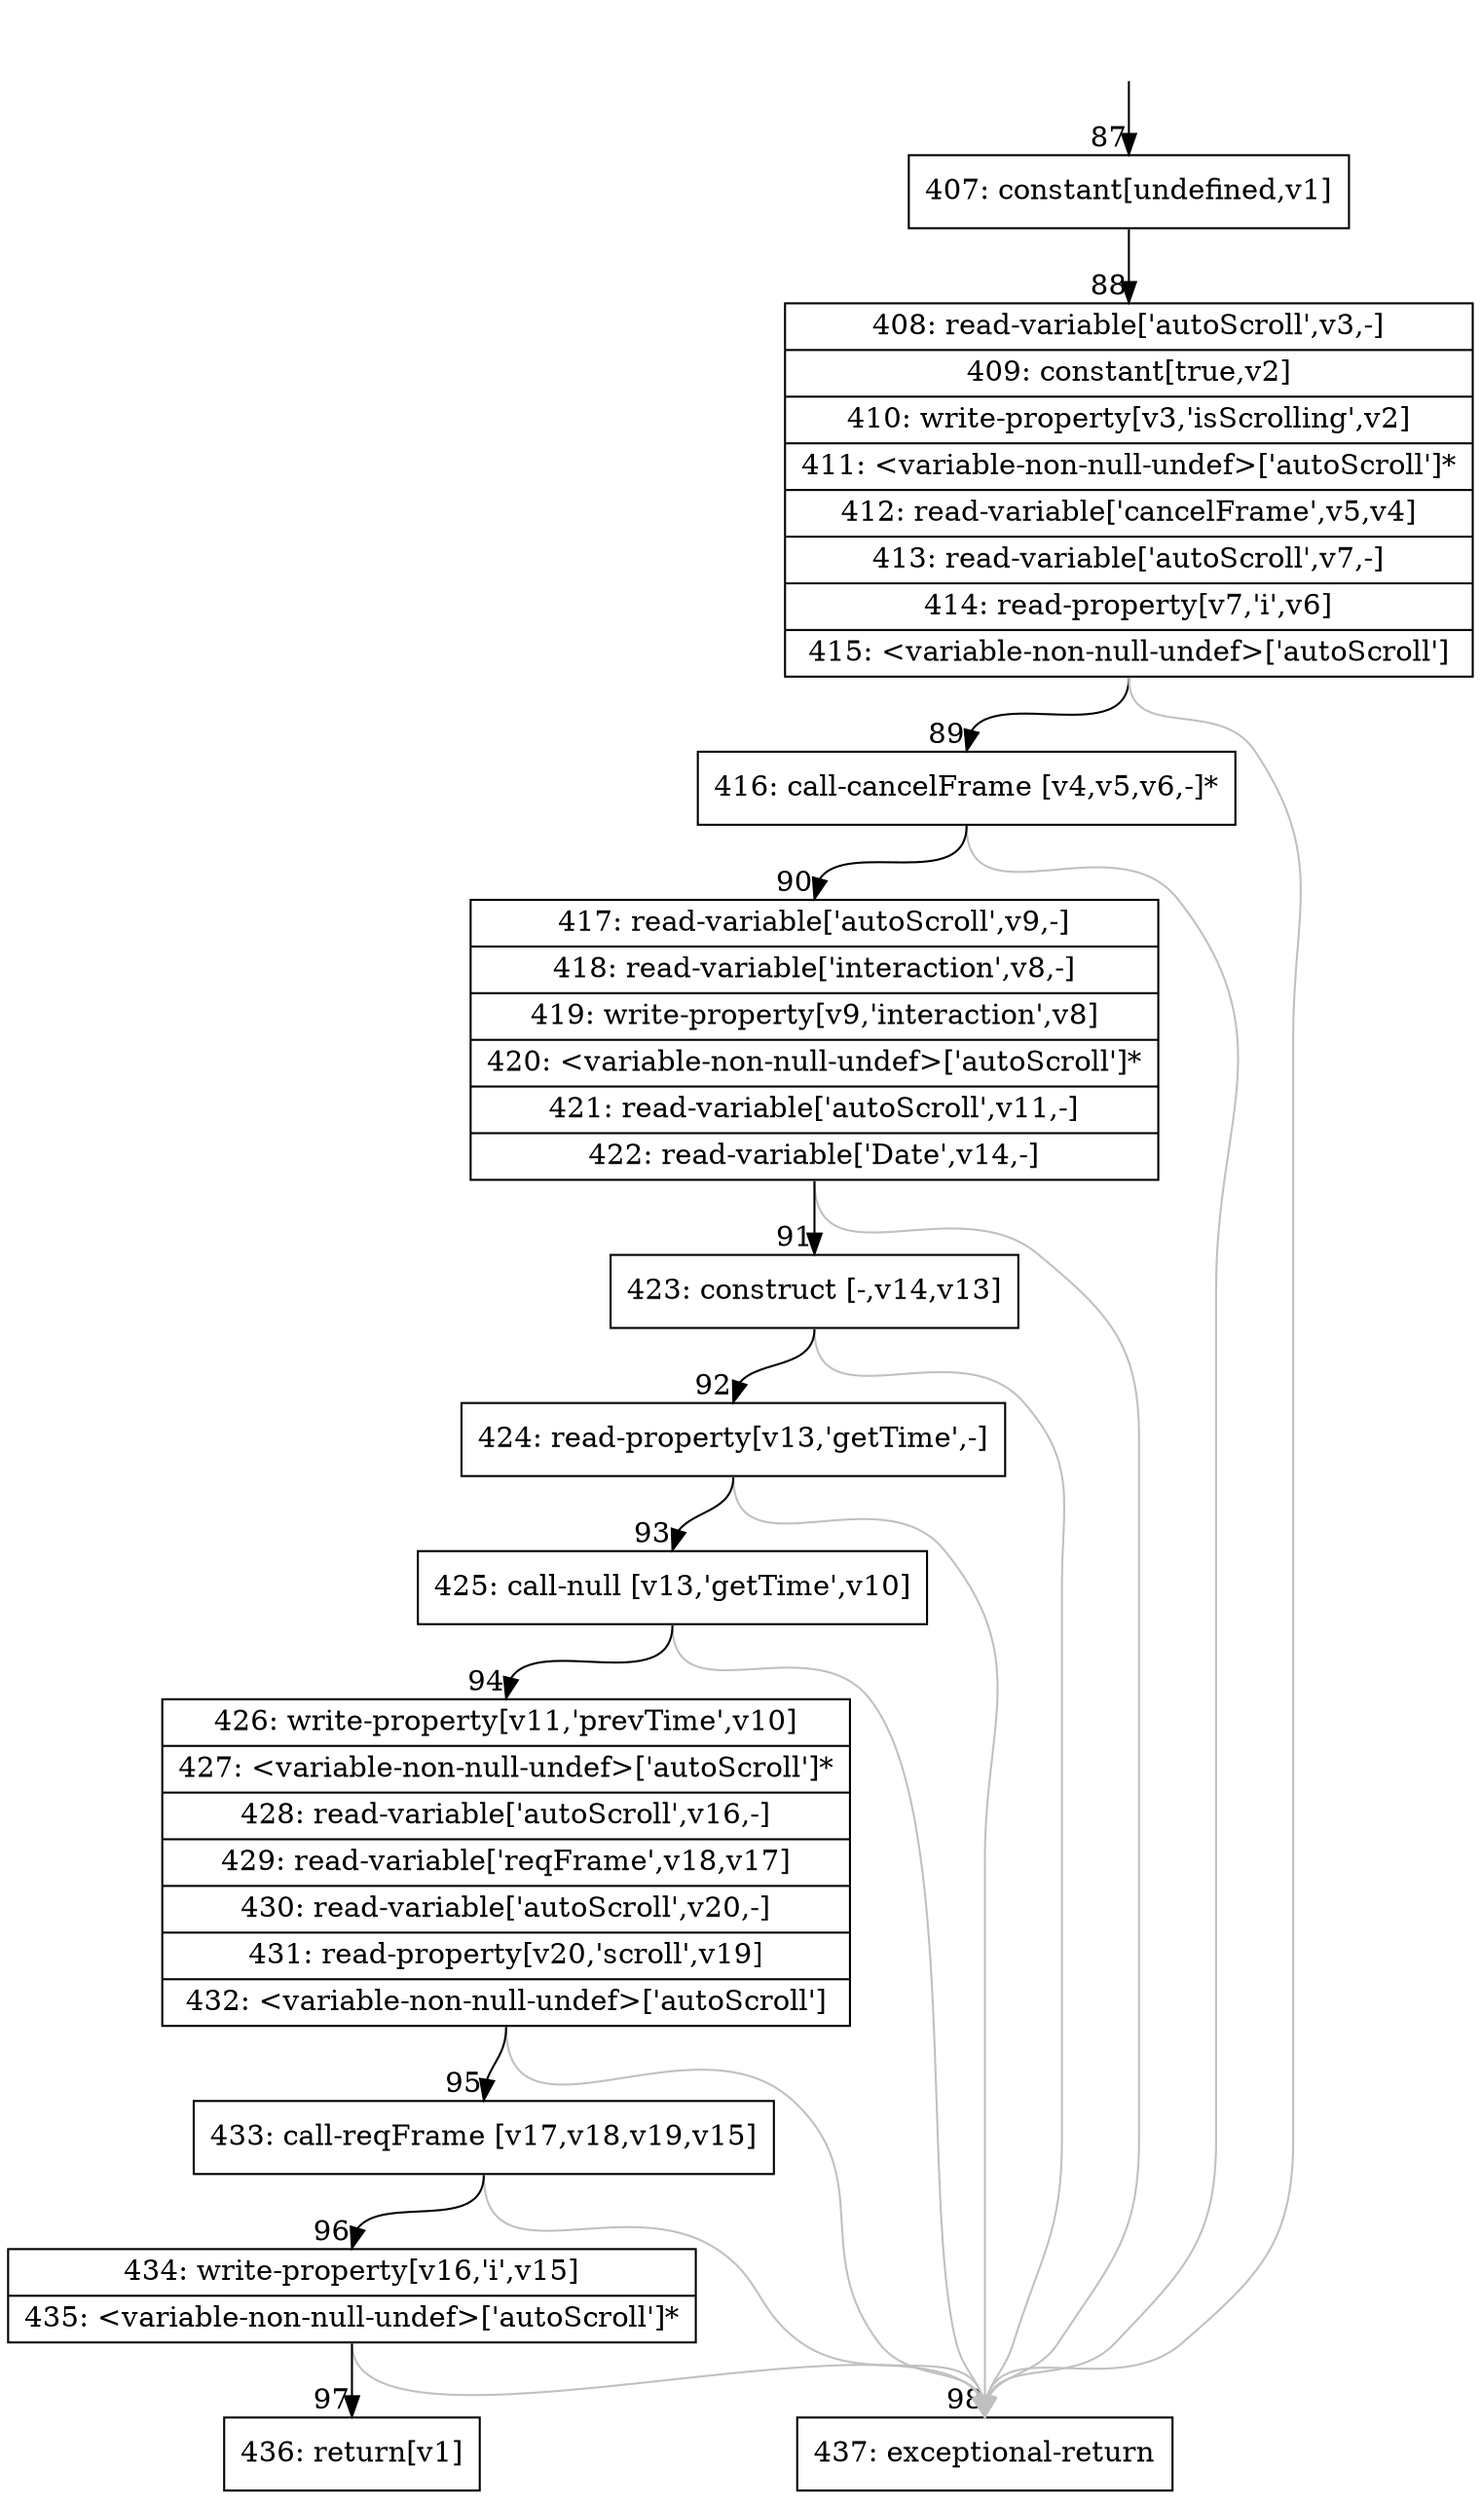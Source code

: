 digraph {
rankdir="TD"
BB_entry6[shape=none,label=""];
BB_entry6 -> BB87 [tailport=s, headport=n, headlabel="    87"]
BB87 [shape=record label="{407: constant[undefined,v1]}" ] 
BB87 -> BB88 [tailport=s, headport=n, headlabel="      88"]
BB88 [shape=record label="{408: read-variable['autoScroll',v3,-]|409: constant[true,v2]|410: write-property[v3,'isScrolling',v2]|411: \<variable-non-null-undef\>['autoScroll']*|412: read-variable['cancelFrame',v5,v4]|413: read-variable['autoScroll',v7,-]|414: read-property[v7,'i',v6]|415: \<variable-non-null-undef\>['autoScroll']}" ] 
BB88 -> BB89 [tailport=s, headport=n, headlabel="      89"]
BB88 -> BB98 [tailport=s, headport=n, color=gray, headlabel="      98"]
BB89 [shape=record label="{416: call-cancelFrame [v4,v5,v6,-]*}" ] 
BB89 -> BB90 [tailport=s, headport=n, headlabel="      90"]
BB89 -> BB98 [tailport=s, headport=n, color=gray]
BB90 [shape=record label="{417: read-variable['autoScroll',v9,-]|418: read-variable['interaction',v8,-]|419: write-property[v9,'interaction',v8]|420: \<variable-non-null-undef\>['autoScroll']*|421: read-variable['autoScroll',v11,-]|422: read-variable['Date',v14,-]}" ] 
BB90 -> BB91 [tailport=s, headport=n, headlabel="      91"]
BB90 -> BB98 [tailport=s, headport=n, color=gray]
BB91 [shape=record label="{423: construct [-,v14,v13]}" ] 
BB91 -> BB92 [tailport=s, headport=n, headlabel="      92"]
BB91 -> BB98 [tailport=s, headport=n, color=gray]
BB92 [shape=record label="{424: read-property[v13,'getTime',-]}" ] 
BB92 -> BB93 [tailport=s, headport=n, headlabel="      93"]
BB92 -> BB98 [tailport=s, headport=n, color=gray]
BB93 [shape=record label="{425: call-null [v13,'getTime',v10]}" ] 
BB93 -> BB94 [tailport=s, headport=n, headlabel="      94"]
BB93 -> BB98 [tailport=s, headport=n, color=gray]
BB94 [shape=record label="{426: write-property[v11,'prevTime',v10]|427: \<variable-non-null-undef\>['autoScroll']*|428: read-variable['autoScroll',v16,-]|429: read-variable['reqFrame',v18,v17]|430: read-variable['autoScroll',v20,-]|431: read-property[v20,'scroll',v19]|432: \<variable-non-null-undef\>['autoScroll']}" ] 
BB94 -> BB95 [tailport=s, headport=n, headlabel="      95"]
BB94 -> BB98 [tailport=s, headport=n, color=gray]
BB95 [shape=record label="{433: call-reqFrame [v17,v18,v19,v15]}" ] 
BB95 -> BB96 [tailport=s, headport=n, headlabel="      96"]
BB95 -> BB98 [tailport=s, headport=n, color=gray]
BB96 [shape=record label="{434: write-property[v16,'i',v15]|435: \<variable-non-null-undef\>['autoScroll']*}" ] 
BB96 -> BB97 [tailport=s, headport=n, headlabel="      97"]
BB96 -> BB98 [tailport=s, headport=n, color=gray]
BB97 [shape=record label="{436: return[v1]}" ] 
BB98 [shape=record label="{437: exceptional-return}" ] 
//#$~ 265
}
